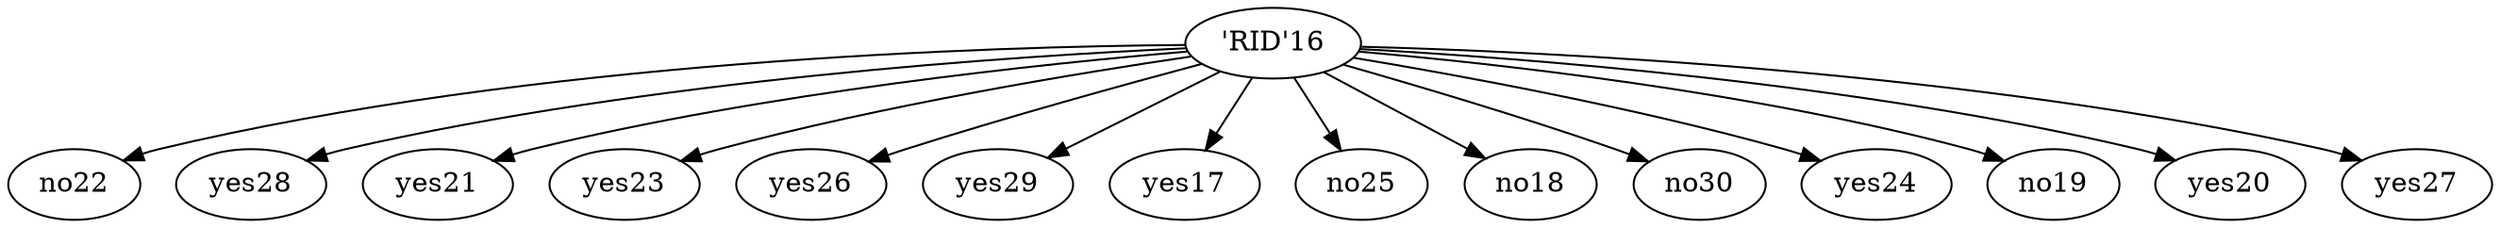 strict digraph  {
	"'RID'16" -> no22;
	"'RID'16" -> yes28;
	"'RID'16" -> yes21;
	"'RID'16" -> yes23;
	"'RID'16" -> yes26;
	"'RID'16" -> yes29;
	"'RID'16" -> yes17;
	"'RID'16" -> no25;
	"'RID'16" -> no18;
	"'RID'16" -> no30;
	"'RID'16" -> yes24;
	"'RID'16" -> no19;
	"'RID'16" -> yes20;
	"'RID'16" -> yes27;
}
